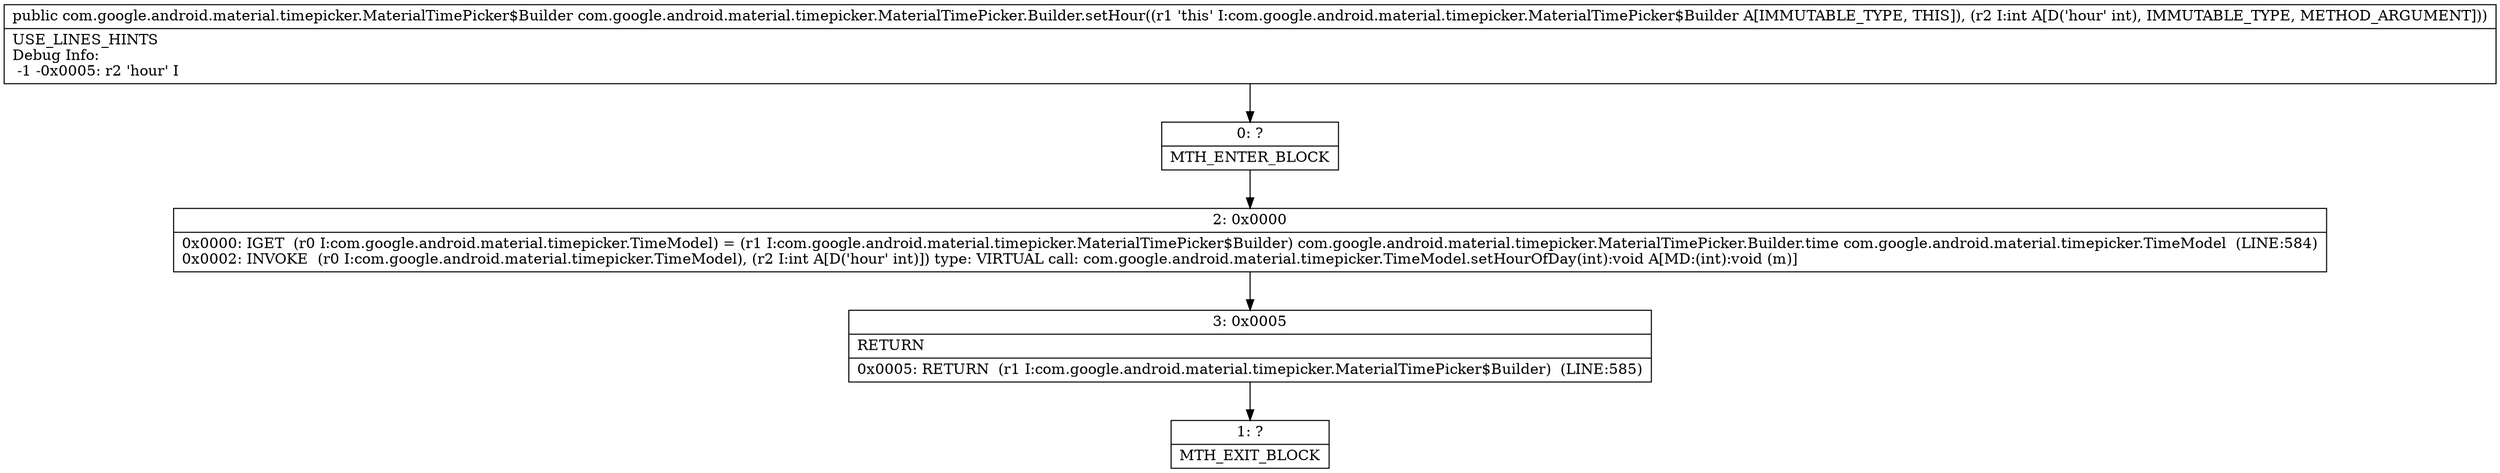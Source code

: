 digraph "CFG forcom.google.android.material.timepicker.MaterialTimePicker.Builder.setHour(I)Lcom\/google\/android\/material\/timepicker\/MaterialTimePicker$Builder;" {
Node_0 [shape=record,label="{0\:\ ?|MTH_ENTER_BLOCK\l}"];
Node_2 [shape=record,label="{2\:\ 0x0000|0x0000: IGET  (r0 I:com.google.android.material.timepicker.TimeModel) = (r1 I:com.google.android.material.timepicker.MaterialTimePicker$Builder) com.google.android.material.timepicker.MaterialTimePicker.Builder.time com.google.android.material.timepicker.TimeModel  (LINE:584)\l0x0002: INVOKE  (r0 I:com.google.android.material.timepicker.TimeModel), (r2 I:int A[D('hour' int)]) type: VIRTUAL call: com.google.android.material.timepicker.TimeModel.setHourOfDay(int):void A[MD:(int):void (m)]\l}"];
Node_3 [shape=record,label="{3\:\ 0x0005|RETURN\l|0x0005: RETURN  (r1 I:com.google.android.material.timepicker.MaterialTimePicker$Builder)  (LINE:585)\l}"];
Node_1 [shape=record,label="{1\:\ ?|MTH_EXIT_BLOCK\l}"];
MethodNode[shape=record,label="{public com.google.android.material.timepicker.MaterialTimePicker$Builder com.google.android.material.timepicker.MaterialTimePicker.Builder.setHour((r1 'this' I:com.google.android.material.timepicker.MaterialTimePicker$Builder A[IMMUTABLE_TYPE, THIS]), (r2 I:int A[D('hour' int), IMMUTABLE_TYPE, METHOD_ARGUMENT]))  | USE_LINES_HINTS\lDebug Info:\l  \-1 \-0x0005: r2 'hour' I\l}"];
MethodNode -> Node_0;Node_0 -> Node_2;
Node_2 -> Node_3;
Node_3 -> Node_1;
}

